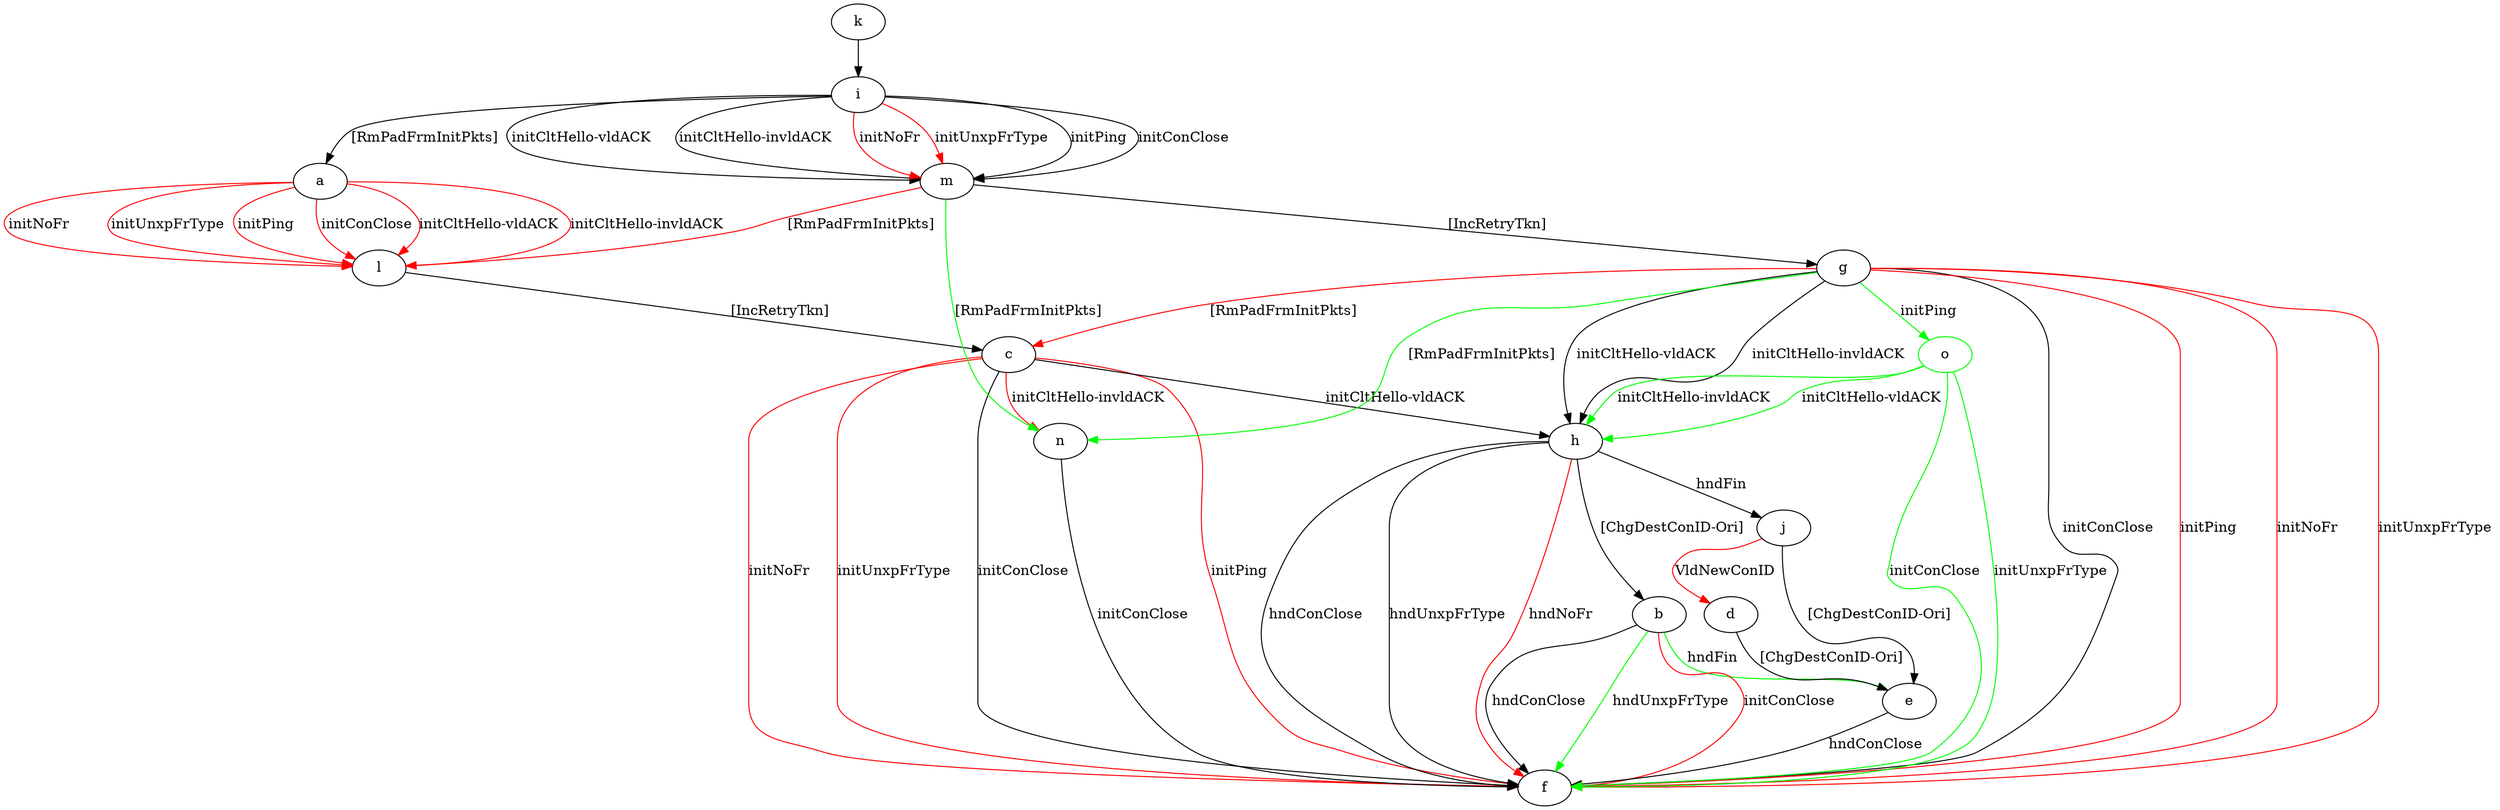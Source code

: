 digraph "" {
	a -> l	[key=0,
		color=red,
		label="initPing "];
	a -> l	[key=1,
		color=red,
		label="initConClose "];
	a -> l	[key=2,
		color=red,
		label="initCltHello-vldACK "];
	a -> l	[key=3,
		color=red,
		label="initCltHello-invldACK "];
	a -> l	[key=4,
		color=red,
		label="initNoFr "];
	a -> l	[key=5,
		color=red,
		label="initUnxpFrType "];
	b -> e	[key=0,
		color=green,
		label="hndFin "];
	b -> f	[key=0,
		label="hndConClose "];
	b -> f	[key=1,
		color=green,
		label="hndUnxpFrType "];
	b -> f	[key=2,
		color=red,
		label="initConClose "];
	c -> f	[key=0,
		label="initConClose "];
	c -> f	[key=1,
		color=red,
		label="initPing "];
	c -> f	[key=2,
		color=red,
		label="initNoFr "];
	c -> f	[key=3,
		color=red,
		label="initUnxpFrType "];
	c -> h	[key=0,
		label="initCltHello-vldACK "];
	c -> n	[key=0,
		color=red,
		label="initCltHello-invldACK "];
	d -> e	[key=0,
		label="[ChgDestConID-Ori] "];
	e -> f	[key=0,
		label="hndConClose "];
	g -> c	[key=0,
		color=red,
		label="[RmPadFrmInitPkts] "];
	g -> f	[key=0,
		label="initConClose "];
	g -> f	[key=1,
		color=red,
		label="initPing "];
	g -> f	[key=2,
		color=red,
		label="initNoFr "];
	g -> f	[key=3,
		color=red,
		label="initUnxpFrType "];
	g -> h	[key=0,
		label="initCltHello-vldACK "];
	g -> h	[key=1,
		label="initCltHello-invldACK "];
	g -> n	[key=0,
		color=green,
		label="[RmPadFrmInitPkts] "];
	o	[color=green];
	g -> o	[key=0,
		color=green,
		label="initPing "];
	h -> b	[key=0,
		label="[ChgDestConID-Ori] "];
	h -> f	[key=0,
		label="hndConClose "];
	h -> f	[key=1,
		label="hndUnxpFrType "];
	h -> f	[key=2,
		color=red,
		label="hndNoFr "];
	h -> j	[key=0,
		label="hndFin "];
	i -> a	[key=0,
		label="[RmPadFrmInitPkts] "];
	i -> m	[key=0,
		label="initPing "];
	i -> m	[key=1,
		label="initConClose "];
	i -> m	[key=2,
		label="initCltHello-vldACK "];
	i -> m	[key=3,
		label="initCltHello-invldACK "];
	i -> m	[key=4,
		color=red,
		label="initNoFr "];
	i -> m	[key=5,
		color=red,
		label="initUnxpFrType "];
	j -> d	[key=0,
		color=red,
		label="VldNewConID "];
	j -> e	[key=0,
		label="[ChgDestConID-Ori] "];
	k -> i	[key=0];
	l -> c	[key=0,
		label="[IncRetryTkn] "];
	m -> g	[key=0,
		label="[IncRetryTkn] "];
	m -> l	[key=0,
		color=red,
		label="[RmPadFrmInitPkts] "];
	m -> n	[key=0,
		color=green,
		label="[RmPadFrmInitPkts] "];
	n -> f	[key=0,
		label="initConClose "];
	o -> f	[key=0,
		color=green,
		label="initConClose "];
	o -> f	[key=1,
		color=green,
		label="initUnxpFrType "];
	o -> h	[key=0,
		color=green,
		label="initCltHello-vldACK "];
	o -> h	[key=1,
		color=green,
		label="initCltHello-invldACK "];
}
